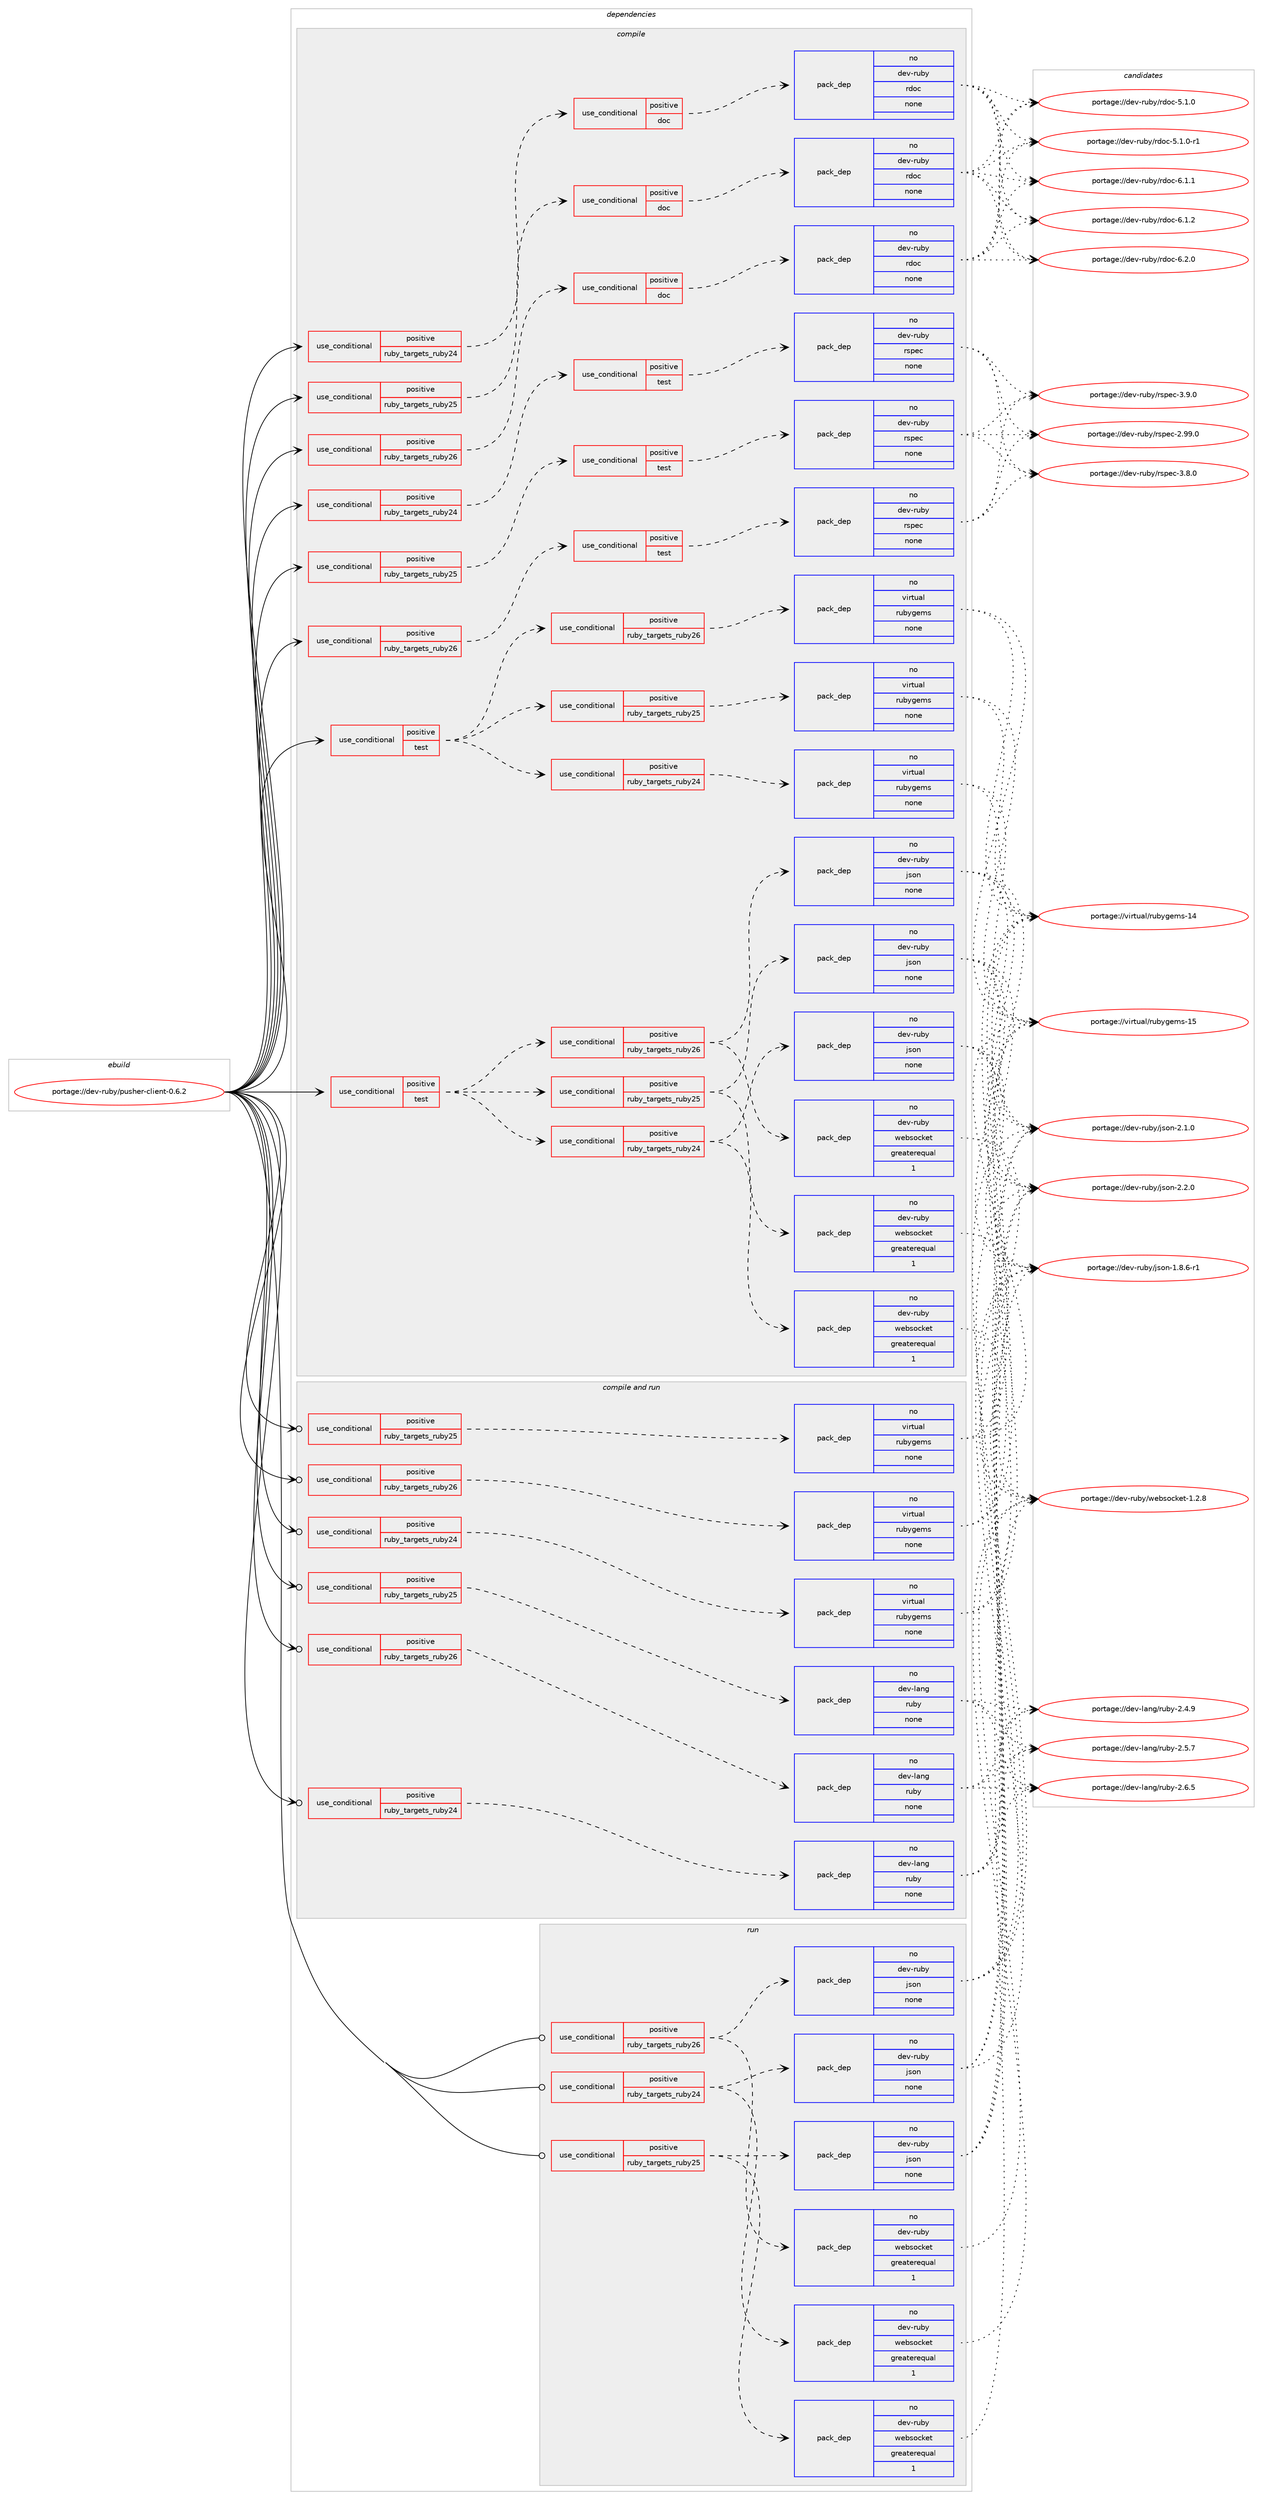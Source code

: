 digraph prolog {

# *************
# Graph options
# *************

newrank=true;
concentrate=true;
compound=true;
graph [rankdir=LR,fontname=Helvetica,fontsize=10,ranksep=1.5];#, ranksep=2.5, nodesep=0.2];
edge  [arrowhead=vee];
node  [fontname=Helvetica,fontsize=10];

# **********
# The ebuild
# **********

subgraph cluster_leftcol {
color=gray;
rank=same;
label=<<i>ebuild</i>>;
id [label="portage://dev-ruby/pusher-client-0.6.2", color=red, width=4, href="../dev-ruby/pusher-client-0.6.2.svg"];
}

# ****************
# The dependencies
# ****************

subgraph cluster_midcol {
color=gray;
label=<<i>dependencies</i>>;
subgraph cluster_compile {
fillcolor="#eeeeee";
style=filled;
label=<<i>compile</i>>;
subgraph cond59554 {
dependency235196 [label=<<TABLE BORDER="0" CELLBORDER="1" CELLSPACING="0" CELLPADDING="4"><TR><TD ROWSPAN="3" CELLPADDING="10">use_conditional</TD></TR><TR><TD>positive</TD></TR><TR><TD>ruby_targets_ruby24</TD></TR></TABLE>>, shape=none, color=red];
subgraph cond59555 {
dependency235197 [label=<<TABLE BORDER="0" CELLBORDER="1" CELLSPACING="0" CELLPADDING="4"><TR><TD ROWSPAN="3" CELLPADDING="10">use_conditional</TD></TR><TR><TD>positive</TD></TR><TR><TD>doc</TD></TR></TABLE>>, shape=none, color=red];
subgraph pack172097 {
dependency235198 [label=<<TABLE BORDER="0" CELLBORDER="1" CELLSPACING="0" CELLPADDING="4" WIDTH="220"><TR><TD ROWSPAN="6" CELLPADDING="30">pack_dep</TD></TR><TR><TD WIDTH="110">no</TD></TR><TR><TD>dev-ruby</TD></TR><TR><TD>rdoc</TD></TR><TR><TD>none</TD></TR><TR><TD></TD></TR></TABLE>>, shape=none, color=blue];
}
dependency235197:e -> dependency235198:w [weight=20,style="dashed",arrowhead="vee"];
}
dependency235196:e -> dependency235197:w [weight=20,style="dashed",arrowhead="vee"];
}
id:e -> dependency235196:w [weight=20,style="solid",arrowhead="vee"];
subgraph cond59556 {
dependency235199 [label=<<TABLE BORDER="0" CELLBORDER="1" CELLSPACING="0" CELLPADDING="4"><TR><TD ROWSPAN="3" CELLPADDING="10">use_conditional</TD></TR><TR><TD>positive</TD></TR><TR><TD>ruby_targets_ruby24</TD></TR></TABLE>>, shape=none, color=red];
subgraph cond59557 {
dependency235200 [label=<<TABLE BORDER="0" CELLBORDER="1" CELLSPACING="0" CELLPADDING="4"><TR><TD ROWSPAN="3" CELLPADDING="10">use_conditional</TD></TR><TR><TD>positive</TD></TR><TR><TD>test</TD></TR></TABLE>>, shape=none, color=red];
subgraph pack172098 {
dependency235201 [label=<<TABLE BORDER="0" CELLBORDER="1" CELLSPACING="0" CELLPADDING="4" WIDTH="220"><TR><TD ROWSPAN="6" CELLPADDING="30">pack_dep</TD></TR><TR><TD WIDTH="110">no</TD></TR><TR><TD>dev-ruby</TD></TR><TR><TD>rspec</TD></TR><TR><TD>none</TD></TR><TR><TD></TD></TR></TABLE>>, shape=none, color=blue];
}
dependency235200:e -> dependency235201:w [weight=20,style="dashed",arrowhead="vee"];
}
dependency235199:e -> dependency235200:w [weight=20,style="dashed",arrowhead="vee"];
}
id:e -> dependency235199:w [weight=20,style="solid",arrowhead="vee"];
subgraph cond59558 {
dependency235202 [label=<<TABLE BORDER="0" CELLBORDER="1" CELLSPACING="0" CELLPADDING="4"><TR><TD ROWSPAN="3" CELLPADDING="10">use_conditional</TD></TR><TR><TD>positive</TD></TR><TR><TD>ruby_targets_ruby25</TD></TR></TABLE>>, shape=none, color=red];
subgraph cond59559 {
dependency235203 [label=<<TABLE BORDER="0" CELLBORDER="1" CELLSPACING="0" CELLPADDING="4"><TR><TD ROWSPAN="3" CELLPADDING="10">use_conditional</TD></TR><TR><TD>positive</TD></TR><TR><TD>doc</TD></TR></TABLE>>, shape=none, color=red];
subgraph pack172099 {
dependency235204 [label=<<TABLE BORDER="0" CELLBORDER="1" CELLSPACING="0" CELLPADDING="4" WIDTH="220"><TR><TD ROWSPAN="6" CELLPADDING="30">pack_dep</TD></TR><TR><TD WIDTH="110">no</TD></TR><TR><TD>dev-ruby</TD></TR><TR><TD>rdoc</TD></TR><TR><TD>none</TD></TR><TR><TD></TD></TR></TABLE>>, shape=none, color=blue];
}
dependency235203:e -> dependency235204:w [weight=20,style="dashed",arrowhead="vee"];
}
dependency235202:e -> dependency235203:w [weight=20,style="dashed",arrowhead="vee"];
}
id:e -> dependency235202:w [weight=20,style="solid",arrowhead="vee"];
subgraph cond59560 {
dependency235205 [label=<<TABLE BORDER="0" CELLBORDER="1" CELLSPACING="0" CELLPADDING="4"><TR><TD ROWSPAN="3" CELLPADDING="10">use_conditional</TD></TR><TR><TD>positive</TD></TR><TR><TD>ruby_targets_ruby25</TD></TR></TABLE>>, shape=none, color=red];
subgraph cond59561 {
dependency235206 [label=<<TABLE BORDER="0" CELLBORDER="1" CELLSPACING="0" CELLPADDING="4"><TR><TD ROWSPAN="3" CELLPADDING="10">use_conditional</TD></TR><TR><TD>positive</TD></TR><TR><TD>test</TD></TR></TABLE>>, shape=none, color=red];
subgraph pack172100 {
dependency235207 [label=<<TABLE BORDER="0" CELLBORDER="1" CELLSPACING="0" CELLPADDING="4" WIDTH="220"><TR><TD ROWSPAN="6" CELLPADDING="30">pack_dep</TD></TR><TR><TD WIDTH="110">no</TD></TR><TR><TD>dev-ruby</TD></TR><TR><TD>rspec</TD></TR><TR><TD>none</TD></TR><TR><TD></TD></TR></TABLE>>, shape=none, color=blue];
}
dependency235206:e -> dependency235207:w [weight=20,style="dashed",arrowhead="vee"];
}
dependency235205:e -> dependency235206:w [weight=20,style="dashed",arrowhead="vee"];
}
id:e -> dependency235205:w [weight=20,style="solid",arrowhead="vee"];
subgraph cond59562 {
dependency235208 [label=<<TABLE BORDER="0" CELLBORDER="1" CELLSPACING="0" CELLPADDING="4"><TR><TD ROWSPAN="3" CELLPADDING="10">use_conditional</TD></TR><TR><TD>positive</TD></TR><TR><TD>ruby_targets_ruby26</TD></TR></TABLE>>, shape=none, color=red];
subgraph cond59563 {
dependency235209 [label=<<TABLE BORDER="0" CELLBORDER="1" CELLSPACING="0" CELLPADDING="4"><TR><TD ROWSPAN="3" CELLPADDING="10">use_conditional</TD></TR><TR><TD>positive</TD></TR><TR><TD>doc</TD></TR></TABLE>>, shape=none, color=red];
subgraph pack172101 {
dependency235210 [label=<<TABLE BORDER="0" CELLBORDER="1" CELLSPACING="0" CELLPADDING="4" WIDTH="220"><TR><TD ROWSPAN="6" CELLPADDING="30">pack_dep</TD></TR><TR><TD WIDTH="110">no</TD></TR><TR><TD>dev-ruby</TD></TR><TR><TD>rdoc</TD></TR><TR><TD>none</TD></TR><TR><TD></TD></TR></TABLE>>, shape=none, color=blue];
}
dependency235209:e -> dependency235210:w [weight=20,style="dashed",arrowhead="vee"];
}
dependency235208:e -> dependency235209:w [weight=20,style="dashed",arrowhead="vee"];
}
id:e -> dependency235208:w [weight=20,style="solid",arrowhead="vee"];
subgraph cond59564 {
dependency235211 [label=<<TABLE BORDER="0" CELLBORDER="1" CELLSPACING="0" CELLPADDING="4"><TR><TD ROWSPAN="3" CELLPADDING="10">use_conditional</TD></TR><TR><TD>positive</TD></TR><TR><TD>ruby_targets_ruby26</TD></TR></TABLE>>, shape=none, color=red];
subgraph cond59565 {
dependency235212 [label=<<TABLE BORDER="0" CELLBORDER="1" CELLSPACING="0" CELLPADDING="4"><TR><TD ROWSPAN="3" CELLPADDING="10">use_conditional</TD></TR><TR><TD>positive</TD></TR><TR><TD>test</TD></TR></TABLE>>, shape=none, color=red];
subgraph pack172102 {
dependency235213 [label=<<TABLE BORDER="0" CELLBORDER="1" CELLSPACING="0" CELLPADDING="4" WIDTH="220"><TR><TD ROWSPAN="6" CELLPADDING="30">pack_dep</TD></TR><TR><TD WIDTH="110">no</TD></TR><TR><TD>dev-ruby</TD></TR><TR><TD>rspec</TD></TR><TR><TD>none</TD></TR><TR><TD></TD></TR></TABLE>>, shape=none, color=blue];
}
dependency235212:e -> dependency235213:w [weight=20,style="dashed",arrowhead="vee"];
}
dependency235211:e -> dependency235212:w [weight=20,style="dashed",arrowhead="vee"];
}
id:e -> dependency235211:w [weight=20,style="solid",arrowhead="vee"];
subgraph cond59566 {
dependency235214 [label=<<TABLE BORDER="0" CELLBORDER="1" CELLSPACING="0" CELLPADDING="4"><TR><TD ROWSPAN="3" CELLPADDING="10">use_conditional</TD></TR><TR><TD>positive</TD></TR><TR><TD>test</TD></TR></TABLE>>, shape=none, color=red];
subgraph cond59567 {
dependency235215 [label=<<TABLE BORDER="0" CELLBORDER="1" CELLSPACING="0" CELLPADDING="4"><TR><TD ROWSPAN="3" CELLPADDING="10">use_conditional</TD></TR><TR><TD>positive</TD></TR><TR><TD>ruby_targets_ruby24</TD></TR></TABLE>>, shape=none, color=red];
subgraph pack172103 {
dependency235216 [label=<<TABLE BORDER="0" CELLBORDER="1" CELLSPACING="0" CELLPADDING="4" WIDTH="220"><TR><TD ROWSPAN="6" CELLPADDING="30">pack_dep</TD></TR><TR><TD WIDTH="110">no</TD></TR><TR><TD>dev-ruby</TD></TR><TR><TD>websocket</TD></TR><TR><TD>greaterequal</TD></TR><TR><TD>1</TD></TR></TABLE>>, shape=none, color=blue];
}
dependency235215:e -> dependency235216:w [weight=20,style="dashed",arrowhead="vee"];
subgraph pack172104 {
dependency235217 [label=<<TABLE BORDER="0" CELLBORDER="1" CELLSPACING="0" CELLPADDING="4" WIDTH="220"><TR><TD ROWSPAN="6" CELLPADDING="30">pack_dep</TD></TR><TR><TD WIDTH="110">no</TD></TR><TR><TD>dev-ruby</TD></TR><TR><TD>json</TD></TR><TR><TD>none</TD></TR><TR><TD></TD></TR></TABLE>>, shape=none, color=blue];
}
dependency235215:e -> dependency235217:w [weight=20,style="dashed",arrowhead="vee"];
}
dependency235214:e -> dependency235215:w [weight=20,style="dashed",arrowhead="vee"];
subgraph cond59568 {
dependency235218 [label=<<TABLE BORDER="0" CELLBORDER="1" CELLSPACING="0" CELLPADDING="4"><TR><TD ROWSPAN="3" CELLPADDING="10">use_conditional</TD></TR><TR><TD>positive</TD></TR><TR><TD>ruby_targets_ruby25</TD></TR></TABLE>>, shape=none, color=red];
subgraph pack172105 {
dependency235219 [label=<<TABLE BORDER="0" CELLBORDER="1" CELLSPACING="0" CELLPADDING="4" WIDTH="220"><TR><TD ROWSPAN="6" CELLPADDING="30">pack_dep</TD></TR><TR><TD WIDTH="110">no</TD></TR><TR><TD>dev-ruby</TD></TR><TR><TD>websocket</TD></TR><TR><TD>greaterequal</TD></TR><TR><TD>1</TD></TR></TABLE>>, shape=none, color=blue];
}
dependency235218:e -> dependency235219:w [weight=20,style="dashed",arrowhead="vee"];
subgraph pack172106 {
dependency235220 [label=<<TABLE BORDER="0" CELLBORDER="1" CELLSPACING="0" CELLPADDING="4" WIDTH="220"><TR><TD ROWSPAN="6" CELLPADDING="30">pack_dep</TD></TR><TR><TD WIDTH="110">no</TD></TR><TR><TD>dev-ruby</TD></TR><TR><TD>json</TD></TR><TR><TD>none</TD></TR><TR><TD></TD></TR></TABLE>>, shape=none, color=blue];
}
dependency235218:e -> dependency235220:w [weight=20,style="dashed",arrowhead="vee"];
}
dependency235214:e -> dependency235218:w [weight=20,style="dashed",arrowhead="vee"];
subgraph cond59569 {
dependency235221 [label=<<TABLE BORDER="0" CELLBORDER="1" CELLSPACING="0" CELLPADDING="4"><TR><TD ROWSPAN="3" CELLPADDING="10">use_conditional</TD></TR><TR><TD>positive</TD></TR><TR><TD>ruby_targets_ruby26</TD></TR></TABLE>>, shape=none, color=red];
subgraph pack172107 {
dependency235222 [label=<<TABLE BORDER="0" CELLBORDER="1" CELLSPACING="0" CELLPADDING="4" WIDTH="220"><TR><TD ROWSPAN="6" CELLPADDING="30">pack_dep</TD></TR><TR><TD WIDTH="110">no</TD></TR><TR><TD>dev-ruby</TD></TR><TR><TD>websocket</TD></TR><TR><TD>greaterequal</TD></TR><TR><TD>1</TD></TR></TABLE>>, shape=none, color=blue];
}
dependency235221:e -> dependency235222:w [weight=20,style="dashed",arrowhead="vee"];
subgraph pack172108 {
dependency235223 [label=<<TABLE BORDER="0" CELLBORDER="1" CELLSPACING="0" CELLPADDING="4" WIDTH="220"><TR><TD ROWSPAN="6" CELLPADDING="30">pack_dep</TD></TR><TR><TD WIDTH="110">no</TD></TR><TR><TD>dev-ruby</TD></TR><TR><TD>json</TD></TR><TR><TD>none</TD></TR><TR><TD></TD></TR></TABLE>>, shape=none, color=blue];
}
dependency235221:e -> dependency235223:w [weight=20,style="dashed",arrowhead="vee"];
}
dependency235214:e -> dependency235221:w [weight=20,style="dashed",arrowhead="vee"];
}
id:e -> dependency235214:w [weight=20,style="solid",arrowhead="vee"];
subgraph cond59570 {
dependency235224 [label=<<TABLE BORDER="0" CELLBORDER="1" CELLSPACING="0" CELLPADDING="4"><TR><TD ROWSPAN="3" CELLPADDING="10">use_conditional</TD></TR><TR><TD>positive</TD></TR><TR><TD>test</TD></TR></TABLE>>, shape=none, color=red];
subgraph cond59571 {
dependency235225 [label=<<TABLE BORDER="0" CELLBORDER="1" CELLSPACING="0" CELLPADDING="4"><TR><TD ROWSPAN="3" CELLPADDING="10">use_conditional</TD></TR><TR><TD>positive</TD></TR><TR><TD>ruby_targets_ruby24</TD></TR></TABLE>>, shape=none, color=red];
subgraph pack172109 {
dependency235226 [label=<<TABLE BORDER="0" CELLBORDER="1" CELLSPACING="0" CELLPADDING="4" WIDTH="220"><TR><TD ROWSPAN="6" CELLPADDING="30">pack_dep</TD></TR><TR><TD WIDTH="110">no</TD></TR><TR><TD>virtual</TD></TR><TR><TD>rubygems</TD></TR><TR><TD>none</TD></TR><TR><TD></TD></TR></TABLE>>, shape=none, color=blue];
}
dependency235225:e -> dependency235226:w [weight=20,style="dashed",arrowhead="vee"];
}
dependency235224:e -> dependency235225:w [weight=20,style="dashed",arrowhead="vee"];
subgraph cond59572 {
dependency235227 [label=<<TABLE BORDER="0" CELLBORDER="1" CELLSPACING="0" CELLPADDING="4"><TR><TD ROWSPAN="3" CELLPADDING="10">use_conditional</TD></TR><TR><TD>positive</TD></TR><TR><TD>ruby_targets_ruby25</TD></TR></TABLE>>, shape=none, color=red];
subgraph pack172110 {
dependency235228 [label=<<TABLE BORDER="0" CELLBORDER="1" CELLSPACING="0" CELLPADDING="4" WIDTH="220"><TR><TD ROWSPAN="6" CELLPADDING="30">pack_dep</TD></TR><TR><TD WIDTH="110">no</TD></TR><TR><TD>virtual</TD></TR><TR><TD>rubygems</TD></TR><TR><TD>none</TD></TR><TR><TD></TD></TR></TABLE>>, shape=none, color=blue];
}
dependency235227:e -> dependency235228:w [weight=20,style="dashed",arrowhead="vee"];
}
dependency235224:e -> dependency235227:w [weight=20,style="dashed",arrowhead="vee"];
subgraph cond59573 {
dependency235229 [label=<<TABLE BORDER="0" CELLBORDER="1" CELLSPACING="0" CELLPADDING="4"><TR><TD ROWSPAN="3" CELLPADDING="10">use_conditional</TD></TR><TR><TD>positive</TD></TR><TR><TD>ruby_targets_ruby26</TD></TR></TABLE>>, shape=none, color=red];
subgraph pack172111 {
dependency235230 [label=<<TABLE BORDER="0" CELLBORDER="1" CELLSPACING="0" CELLPADDING="4" WIDTH="220"><TR><TD ROWSPAN="6" CELLPADDING="30">pack_dep</TD></TR><TR><TD WIDTH="110">no</TD></TR><TR><TD>virtual</TD></TR><TR><TD>rubygems</TD></TR><TR><TD>none</TD></TR><TR><TD></TD></TR></TABLE>>, shape=none, color=blue];
}
dependency235229:e -> dependency235230:w [weight=20,style="dashed",arrowhead="vee"];
}
dependency235224:e -> dependency235229:w [weight=20,style="dashed",arrowhead="vee"];
}
id:e -> dependency235224:w [weight=20,style="solid",arrowhead="vee"];
}
subgraph cluster_compileandrun {
fillcolor="#eeeeee";
style=filled;
label=<<i>compile and run</i>>;
subgraph cond59574 {
dependency235231 [label=<<TABLE BORDER="0" CELLBORDER="1" CELLSPACING="0" CELLPADDING="4"><TR><TD ROWSPAN="3" CELLPADDING="10">use_conditional</TD></TR><TR><TD>positive</TD></TR><TR><TD>ruby_targets_ruby24</TD></TR></TABLE>>, shape=none, color=red];
subgraph pack172112 {
dependency235232 [label=<<TABLE BORDER="0" CELLBORDER="1" CELLSPACING="0" CELLPADDING="4" WIDTH="220"><TR><TD ROWSPAN="6" CELLPADDING="30">pack_dep</TD></TR><TR><TD WIDTH="110">no</TD></TR><TR><TD>dev-lang</TD></TR><TR><TD>ruby</TD></TR><TR><TD>none</TD></TR><TR><TD></TD></TR></TABLE>>, shape=none, color=blue];
}
dependency235231:e -> dependency235232:w [weight=20,style="dashed",arrowhead="vee"];
}
id:e -> dependency235231:w [weight=20,style="solid",arrowhead="odotvee"];
subgraph cond59575 {
dependency235233 [label=<<TABLE BORDER="0" CELLBORDER="1" CELLSPACING="0" CELLPADDING="4"><TR><TD ROWSPAN="3" CELLPADDING="10">use_conditional</TD></TR><TR><TD>positive</TD></TR><TR><TD>ruby_targets_ruby24</TD></TR></TABLE>>, shape=none, color=red];
subgraph pack172113 {
dependency235234 [label=<<TABLE BORDER="0" CELLBORDER="1" CELLSPACING="0" CELLPADDING="4" WIDTH="220"><TR><TD ROWSPAN="6" CELLPADDING="30">pack_dep</TD></TR><TR><TD WIDTH="110">no</TD></TR><TR><TD>virtual</TD></TR><TR><TD>rubygems</TD></TR><TR><TD>none</TD></TR><TR><TD></TD></TR></TABLE>>, shape=none, color=blue];
}
dependency235233:e -> dependency235234:w [weight=20,style="dashed",arrowhead="vee"];
}
id:e -> dependency235233:w [weight=20,style="solid",arrowhead="odotvee"];
subgraph cond59576 {
dependency235235 [label=<<TABLE BORDER="0" CELLBORDER="1" CELLSPACING="0" CELLPADDING="4"><TR><TD ROWSPAN="3" CELLPADDING="10">use_conditional</TD></TR><TR><TD>positive</TD></TR><TR><TD>ruby_targets_ruby25</TD></TR></TABLE>>, shape=none, color=red];
subgraph pack172114 {
dependency235236 [label=<<TABLE BORDER="0" CELLBORDER="1" CELLSPACING="0" CELLPADDING="4" WIDTH="220"><TR><TD ROWSPAN="6" CELLPADDING="30">pack_dep</TD></TR><TR><TD WIDTH="110">no</TD></TR><TR><TD>dev-lang</TD></TR><TR><TD>ruby</TD></TR><TR><TD>none</TD></TR><TR><TD></TD></TR></TABLE>>, shape=none, color=blue];
}
dependency235235:e -> dependency235236:w [weight=20,style="dashed",arrowhead="vee"];
}
id:e -> dependency235235:w [weight=20,style="solid",arrowhead="odotvee"];
subgraph cond59577 {
dependency235237 [label=<<TABLE BORDER="0" CELLBORDER="1" CELLSPACING="0" CELLPADDING="4"><TR><TD ROWSPAN="3" CELLPADDING="10">use_conditional</TD></TR><TR><TD>positive</TD></TR><TR><TD>ruby_targets_ruby25</TD></TR></TABLE>>, shape=none, color=red];
subgraph pack172115 {
dependency235238 [label=<<TABLE BORDER="0" CELLBORDER="1" CELLSPACING="0" CELLPADDING="4" WIDTH="220"><TR><TD ROWSPAN="6" CELLPADDING="30">pack_dep</TD></TR><TR><TD WIDTH="110">no</TD></TR><TR><TD>virtual</TD></TR><TR><TD>rubygems</TD></TR><TR><TD>none</TD></TR><TR><TD></TD></TR></TABLE>>, shape=none, color=blue];
}
dependency235237:e -> dependency235238:w [weight=20,style="dashed",arrowhead="vee"];
}
id:e -> dependency235237:w [weight=20,style="solid",arrowhead="odotvee"];
subgraph cond59578 {
dependency235239 [label=<<TABLE BORDER="0" CELLBORDER="1" CELLSPACING="0" CELLPADDING="4"><TR><TD ROWSPAN="3" CELLPADDING="10">use_conditional</TD></TR><TR><TD>positive</TD></TR><TR><TD>ruby_targets_ruby26</TD></TR></TABLE>>, shape=none, color=red];
subgraph pack172116 {
dependency235240 [label=<<TABLE BORDER="0" CELLBORDER="1" CELLSPACING="0" CELLPADDING="4" WIDTH="220"><TR><TD ROWSPAN="6" CELLPADDING="30">pack_dep</TD></TR><TR><TD WIDTH="110">no</TD></TR><TR><TD>dev-lang</TD></TR><TR><TD>ruby</TD></TR><TR><TD>none</TD></TR><TR><TD></TD></TR></TABLE>>, shape=none, color=blue];
}
dependency235239:e -> dependency235240:w [weight=20,style="dashed",arrowhead="vee"];
}
id:e -> dependency235239:w [weight=20,style="solid",arrowhead="odotvee"];
subgraph cond59579 {
dependency235241 [label=<<TABLE BORDER="0" CELLBORDER="1" CELLSPACING="0" CELLPADDING="4"><TR><TD ROWSPAN="3" CELLPADDING="10">use_conditional</TD></TR><TR><TD>positive</TD></TR><TR><TD>ruby_targets_ruby26</TD></TR></TABLE>>, shape=none, color=red];
subgraph pack172117 {
dependency235242 [label=<<TABLE BORDER="0" CELLBORDER="1" CELLSPACING="0" CELLPADDING="4" WIDTH="220"><TR><TD ROWSPAN="6" CELLPADDING="30">pack_dep</TD></TR><TR><TD WIDTH="110">no</TD></TR><TR><TD>virtual</TD></TR><TR><TD>rubygems</TD></TR><TR><TD>none</TD></TR><TR><TD></TD></TR></TABLE>>, shape=none, color=blue];
}
dependency235241:e -> dependency235242:w [weight=20,style="dashed",arrowhead="vee"];
}
id:e -> dependency235241:w [weight=20,style="solid",arrowhead="odotvee"];
}
subgraph cluster_run {
fillcolor="#eeeeee";
style=filled;
label=<<i>run</i>>;
subgraph cond59580 {
dependency235243 [label=<<TABLE BORDER="0" CELLBORDER="1" CELLSPACING="0" CELLPADDING="4"><TR><TD ROWSPAN="3" CELLPADDING="10">use_conditional</TD></TR><TR><TD>positive</TD></TR><TR><TD>ruby_targets_ruby24</TD></TR></TABLE>>, shape=none, color=red];
subgraph pack172118 {
dependency235244 [label=<<TABLE BORDER="0" CELLBORDER="1" CELLSPACING="0" CELLPADDING="4" WIDTH="220"><TR><TD ROWSPAN="6" CELLPADDING="30">pack_dep</TD></TR><TR><TD WIDTH="110">no</TD></TR><TR><TD>dev-ruby</TD></TR><TR><TD>websocket</TD></TR><TR><TD>greaterequal</TD></TR><TR><TD>1</TD></TR></TABLE>>, shape=none, color=blue];
}
dependency235243:e -> dependency235244:w [weight=20,style="dashed",arrowhead="vee"];
subgraph pack172119 {
dependency235245 [label=<<TABLE BORDER="0" CELLBORDER="1" CELLSPACING="0" CELLPADDING="4" WIDTH="220"><TR><TD ROWSPAN="6" CELLPADDING="30">pack_dep</TD></TR><TR><TD WIDTH="110">no</TD></TR><TR><TD>dev-ruby</TD></TR><TR><TD>json</TD></TR><TR><TD>none</TD></TR><TR><TD></TD></TR></TABLE>>, shape=none, color=blue];
}
dependency235243:e -> dependency235245:w [weight=20,style="dashed",arrowhead="vee"];
}
id:e -> dependency235243:w [weight=20,style="solid",arrowhead="odot"];
subgraph cond59581 {
dependency235246 [label=<<TABLE BORDER="0" CELLBORDER="1" CELLSPACING="0" CELLPADDING="4"><TR><TD ROWSPAN="3" CELLPADDING="10">use_conditional</TD></TR><TR><TD>positive</TD></TR><TR><TD>ruby_targets_ruby25</TD></TR></TABLE>>, shape=none, color=red];
subgraph pack172120 {
dependency235247 [label=<<TABLE BORDER="0" CELLBORDER="1" CELLSPACING="0" CELLPADDING="4" WIDTH="220"><TR><TD ROWSPAN="6" CELLPADDING="30">pack_dep</TD></TR><TR><TD WIDTH="110">no</TD></TR><TR><TD>dev-ruby</TD></TR><TR><TD>websocket</TD></TR><TR><TD>greaterequal</TD></TR><TR><TD>1</TD></TR></TABLE>>, shape=none, color=blue];
}
dependency235246:e -> dependency235247:w [weight=20,style="dashed",arrowhead="vee"];
subgraph pack172121 {
dependency235248 [label=<<TABLE BORDER="0" CELLBORDER="1" CELLSPACING="0" CELLPADDING="4" WIDTH="220"><TR><TD ROWSPAN="6" CELLPADDING="30">pack_dep</TD></TR><TR><TD WIDTH="110">no</TD></TR><TR><TD>dev-ruby</TD></TR><TR><TD>json</TD></TR><TR><TD>none</TD></TR><TR><TD></TD></TR></TABLE>>, shape=none, color=blue];
}
dependency235246:e -> dependency235248:w [weight=20,style="dashed",arrowhead="vee"];
}
id:e -> dependency235246:w [weight=20,style="solid",arrowhead="odot"];
subgraph cond59582 {
dependency235249 [label=<<TABLE BORDER="0" CELLBORDER="1" CELLSPACING="0" CELLPADDING="4"><TR><TD ROWSPAN="3" CELLPADDING="10">use_conditional</TD></TR><TR><TD>positive</TD></TR><TR><TD>ruby_targets_ruby26</TD></TR></TABLE>>, shape=none, color=red];
subgraph pack172122 {
dependency235250 [label=<<TABLE BORDER="0" CELLBORDER="1" CELLSPACING="0" CELLPADDING="4" WIDTH="220"><TR><TD ROWSPAN="6" CELLPADDING="30">pack_dep</TD></TR><TR><TD WIDTH="110">no</TD></TR><TR><TD>dev-ruby</TD></TR><TR><TD>websocket</TD></TR><TR><TD>greaterequal</TD></TR><TR><TD>1</TD></TR></TABLE>>, shape=none, color=blue];
}
dependency235249:e -> dependency235250:w [weight=20,style="dashed",arrowhead="vee"];
subgraph pack172123 {
dependency235251 [label=<<TABLE BORDER="0" CELLBORDER="1" CELLSPACING="0" CELLPADDING="4" WIDTH="220"><TR><TD ROWSPAN="6" CELLPADDING="30">pack_dep</TD></TR><TR><TD WIDTH="110">no</TD></TR><TR><TD>dev-ruby</TD></TR><TR><TD>json</TD></TR><TR><TD>none</TD></TR><TR><TD></TD></TR></TABLE>>, shape=none, color=blue];
}
dependency235249:e -> dependency235251:w [weight=20,style="dashed",arrowhead="vee"];
}
id:e -> dependency235249:w [weight=20,style="solid",arrowhead="odot"];
}
}

# **************
# The candidates
# **************

subgraph cluster_choices {
rank=same;
color=gray;
label=<<i>candidates</i>>;

subgraph choice172097 {
color=black;
nodesep=1;
choiceportage10010111845114117981214711410011199455346494648 [label="portage://dev-ruby/rdoc-5.1.0", color=red, width=4,href="../dev-ruby/rdoc-5.1.0.svg"];
choiceportage100101118451141179812147114100111994553464946484511449 [label="portage://dev-ruby/rdoc-5.1.0-r1", color=red, width=4,href="../dev-ruby/rdoc-5.1.0-r1.svg"];
choiceportage10010111845114117981214711410011199455446494649 [label="portage://dev-ruby/rdoc-6.1.1", color=red, width=4,href="../dev-ruby/rdoc-6.1.1.svg"];
choiceportage10010111845114117981214711410011199455446494650 [label="portage://dev-ruby/rdoc-6.1.2", color=red, width=4,href="../dev-ruby/rdoc-6.1.2.svg"];
choiceportage10010111845114117981214711410011199455446504648 [label="portage://dev-ruby/rdoc-6.2.0", color=red, width=4,href="../dev-ruby/rdoc-6.2.0.svg"];
dependency235198:e -> choiceportage10010111845114117981214711410011199455346494648:w [style=dotted,weight="100"];
dependency235198:e -> choiceportage100101118451141179812147114100111994553464946484511449:w [style=dotted,weight="100"];
dependency235198:e -> choiceportage10010111845114117981214711410011199455446494649:w [style=dotted,weight="100"];
dependency235198:e -> choiceportage10010111845114117981214711410011199455446494650:w [style=dotted,weight="100"];
dependency235198:e -> choiceportage10010111845114117981214711410011199455446504648:w [style=dotted,weight="100"];
}
subgraph choice172098 {
color=black;
nodesep=1;
choiceportage1001011184511411798121471141151121019945504657574648 [label="portage://dev-ruby/rspec-2.99.0", color=red, width=4,href="../dev-ruby/rspec-2.99.0.svg"];
choiceportage10010111845114117981214711411511210199455146564648 [label="portage://dev-ruby/rspec-3.8.0", color=red, width=4,href="../dev-ruby/rspec-3.8.0.svg"];
choiceportage10010111845114117981214711411511210199455146574648 [label="portage://dev-ruby/rspec-3.9.0", color=red, width=4,href="../dev-ruby/rspec-3.9.0.svg"];
dependency235201:e -> choiceportage1001011184511411798121471141151121019945504657574648:w [style=dotted,weight="100"];
dependency235201:e -> choiceportage10010111845114117981214711411511210199455146564648:w [style=dotted,weight="100"];
dependency235201:e -> choiceportage10010111845114117981214711411511210199455146574648:w [style=dotted,weight="100"];
}
subgraph choice172099 {
color=black;
nodesep=1;
choiceportage10010111845114117981214711410011199455346494648 [label="portage://dev-ruby/rdoc-5.1.0", color=red, width=4,href="../dev-ruby/rdoc-5.1.0.svg"];
choiceportage100101118451141179812147114100111994553464946484511449 [label="portage://dev-ruby/rdoc-5.1.0-r1", color=red, width=4,href="../dev-ruby/rdoc-5.1.0-r1.svg"];
choiceportage10010111845114117981214711410011199455446494649 [label="portage://dev-ruby/rdoc-6.1.1", color=red, width=4,href="../dev-ruby/rdoc-6.1.1.svg"];
choiceportage10010111845114117981214711410011199455446494650 [label="portage://dev-ruby/rdoc-6.1.2", color=red, width=4,href="../dev-ruby/rdoc-6.1.2.svg"];
choiceportage10010111845114117981214711410011199455446504648 [label="portage://dev-ruby/rdoc-6.2.0", color=red, width=4,href="../dev-ruby/rdoc-6.2.0.svg"];
dependency235204:e -> choiceportage10010111845114117981214711410011199455346494648:w [style=dotted,weight="100"];
dependency235204:e -> choiceportage100101118451141179812147114100111994553464946484511449:w [style=dotted,weight="100"];
dependency235204:e -> choiceportage10010111845114117981214711410011199455446494649:w [style=dotted,weight="100"];
dependency235204:e -> choiceportage10010111845114117981214711410011199455446494650:w [style=dotted,weight="100"];
dependency235204:e -> choiceportage10010111845114117981214711410011199455446504648:w [style=dotted,weight="100"];
}
subgraph choice172100 {
color=black;
nodesep=1;
choiceportage1001011184511411798121471141151121019945504657574648 [label="portage://dev-ruby/rspec-2.99.0", color=red, width=4,href="../dev-ruby/rspec-2.99.0.svg"];
choiceportage10010111845114117981214711411511210199455146564648 [label="portage://dev-ruby/rspec-3.8.0", color=red, width=4,href="../dev-ruby/rspec-3.8.0.svg"];
choiceportage10010111845114117981214711411511210199455146574648 [label="portage://dev-ruby/rspec-3.9.0", color=red, width=4,href="../dev-ruby/rspec-3.9.0.svg"];
dependency235207:e -> choiceportage1001011184511411798121471141151121019945504657574648:w [style=dotted,weight="100"];
dependency235207:e -> choiceportage10010111845114117981214711411511210199455146564648:w [style=dotted,weight="100"];
dependency235207:e -> choiceportage10010111845114117981214711411511210199455146574648:w [style=dotted,weight="100"];
}
subgraph choice172101 {
color=black;
nodesep=1;
choiceportage10010111845114117981214711410011199455346494648 [label="portage://dev-ruby/rdoc-5.1.0", color=red, width=4,href="../dev-ruby/rdoc-5.1.0.svg"];
choiceportage100101118451141179812147114100111994553464946484511449 [label="portage://dev-ruby/rdoc-5.1.0-r1", color=red, width=4,href="../dev-ruby/rdoc-5.1.0-r1.svg"];
choiceportage10010111845114117981214711410011199455446494649 [label="portage://dev-ruby/rdoc-6.1.1", color=red, width=4,href="../dev-ruby/rdoc-6.1.1.svg"];
choiceportage10010111845114117981214711410011199455446494650 [label="portage://dev-ruby/rdoc-6.1.2", color=red, width=4,href="../dev-ruby/rdoc-6.1.2.svg"];
choiceportage10010111845114117981214711410011199455446504648 [label="portage://dev-ruby/rdoc-6.2.0", color=red, width=4,href="../dev-ruby/rdoc-6.2.0.svg"];
dependency235210:e -> choiceportage10010111845114117981214711410011199455346494648:w [style=dotted,weight="100"];
dependency235210:e -> choiceportage100101118451141179812147114100111994553464946484511449:w [style=dotted,weight="100"];
dependency235210:e -> choiceportage10010111845114117981214711410011199455446494649:w [style=dotted,weight="100"];
dependency235210:e -> choiceportage10010111845114117981214711410011199455446494650:w [style=dotted,weight="100"];
dependency235210:e -> choiceportage10010111845114117981214711410011199455446504648:w [style=dotted,weight="100"];
}
subgraph choice172102 {
color=black;
nodesep=1;
choiceportage1001011184511411798121471141151121019945504657574648 [label="portage://dev-ruby/rspec-2.99.0", color=red, width=4,href="../dev-ruby/rspec-2.99.0.svg"];
choiceportage10010111845114117981214711411511210199455146564648 [label="portage://dev-ruby/rspec-3.8.0", color=red, width=4,href="../dev-ruby/rspec-3.8.0.svg"];
choiceportage10010111845114117981214711411511210199455146574648 [label="portage://dev-ruby/rspec-3.9.0", color=red, width=4,href="../dev-ruby/rspec-3.9.0.svg"];
dependency235213:e -> choiceportage1001011184511411798121471141151121019945504657574648:w [style=dotted,weight="100"];
dependency235213:e -> choiceportage10010111845114117981214711411511210199455146564648:w [style=dotted,weight="100"];
dependency235213:e -> choiceportage10010111845114117981214711411511210199455146574648:w [style=dotted,weight="100"];
}
subgraph choice172103 {
color=black;
nodesep=1;
choiceportage1001011184511411798121471191019811511199107101116454946504656 [label="portage://dev-ruby/websocket-1.2.8", color=red, width=4,href="../dev-ruby/websocket-1.2.8.svg"];
dependency235216:e -> choiceportage1001011184511411798121471191019811511199107101116454946504656:w [style=dotted,weight="100"];
}
subgraph choice172104 {
color=black;
nodesep=1;
choiceportage1001011184511411798121471061151111104549465646544511449 [label="portage://dev-ruby/json-1.8.6-r1", color=red, width=4,href="../dev-ruby/json-1.8.6-r1.svg"];
choiceportage100101118451141179812147106115111110455046494648 [label="portage://dev-ruby/json-2.1.0", color=red, width=4,href="../dev-ruby/json-2.1.0.svg"];
choiceportage100101118451141179812147106115111110455046504648 [label="portage://dev-ruby/json-2.2.0", color=red, width=4,href="../dev-ruby/json-2.2.0.svg"];
dependency235217:e -> choiceportage1001011184511411798121471061151111104549465646544511449:w [style=dotted,weight="100"];
dependency235217:e -> choiceportage100101118451141179812147106115111110455046494648:w [style=dotted,weight="100"];
dependency235217:e -> choiceportage100101118451141179812147106115111110455046504648:w [style=dotted,weight="100"];
}
subgraph choice172105 {
color=black;
nodesep=1;
choiceportage1001011184511411798121471191019811511199107101116454946504656 [label="portage://dev-ruby/websocket-1.2.8", color=red, width=4,href="../dev-ruby/websocket-1.2.8.svg"];
dependency235219:e -> choiceportage1001011184511411798121471191019811511199107101116454946504656:w [style=dotted,weight="100"];
}
subgraph choice172106 {
color=black;
nodesep=1;
choiceportage1001011184511411798121471061151111104549465646544511449 [label="portage://dev-ruby/json-1.8.6-r1", color=red, width=4,href="../dev-ruby/json-1.8.6-r1.svg"];
choiceportage100101118451141179812147106115111110455046494648 [label="portage://dev-ruby/json-2.1.0", color=red, width=4,href="../dev-ruby/json-2.1.0.svg"];
choiceportage100101118451141179812147106115111110455046504648 [label="portage://dev-ruby/json-2.2.0", color=red, width=4,href="../dev-ruby/json-2.2.0.svg"];
dependency235220:e -> choiceportage1001011184511411798121471061151111104549465646544511449:w [style=dotted,weight="100"];
dependency235220:e -> choiceportage100101118451141179812147106115111110455046494648:w [style=dotted,weight="100"];
dependency235220:e -> choiceportage100101118451141179812147106115111110455046504648:w [style=dotted,weight="100"];
}
subgraph choice172107 {
color=black;
nodesep=1;
choiceportage1001011184511411798121471191019811511199107101116454946504656 [label="portage://dev-ruby/websocket-1.2.8", color=red, width=4,href="../dev-ruby/websocket-1.2.8.svg"];
dependency235222:e -> choiceportage1001011184511411798121471191019811511199107101116454946504656:w [style=dotted,weight="100"];
}
subgraph choice172108 {
color=black;
nodesep=1;
choiceportage1001011184511411798121471061151111104549465646544511449 [label="portage://dev-ruby/json-1.8.6-r1", color=red, width=4,href="../dev-ruby/json-1.8.6-r1.svg"];
choiceportage100101118451141179812147106115111110455046494648 [label="portage://dev-ruby/json-2.1.0", color=red, width=4,href="../dev-ruby/json-2.1.0.svg"];
choiceportage100101118451141179812147106115111110455046504648 [label="portage://dev-ruby/json-2.2.0", color=red, width=4,href="../dev-ruby/json-2.2.0.svg"];
dependency235223:e -> choiceportage1001011184511411798121471061151111104549465646544511449:w [style=dotted,weight="100"];
dependency235223:e -> choiceportage100101118451141179812147106115111110455046494648:w [style=dotted,weight="100"];
dependency235223:e -> choiceportage100101118451141179812147106115111110455046504648:w [style=dotted,weight="100"];
}
subgraph choice172109 {
color=black;
nodesep=1;
choiceportage118105114116117971084711411798121103101109115454952 [label="portage://virtual/rubygems-14", color=red, width=4,href="../virtual/rubygems-14.svg"];
choiceportage118105114116117971084711411798121103101109115454953 [label="portage://virtual/rubygems-15", color=red, width=4,href="../virtual/rubygems-15.svg"];
dependency235226:e -> choiceportage118105114116117971084711411798121103101109115454952:w [style=dotted,weight="100"];
dependency235226:e -> choiceportage118105114116117971084711411798121103101109115454953:w [style=dotted,weight="100"];
}
subgraph choice172110 {
color=black;
nodesep=1;
choiceportage118105114116117971084711411798121103101109115454952 [label="portage://virtual/rubygems-14", color=red, width=4,href="../virtual/rubygems-14.svg"];
choiceportage118105114116117971084711411798121103101109115454953 [label="portage://virtual/rubygems-15", color=red, width=4,href="../virtual/rubygems-15.svg"];
dependency235228:e -> choiceportage118105114116117971084711411798121103101109115454952:w [style=dotted,weight="100"];
dependency235228:e -> choiceportage118105114116117971084711411798121103101109115454953:w [style=dotted,weight="100"];
}
subgraph choice172111 {
color=black;
nodesep=1;
choiceportage118105114116117971084711411798121103101109115454952 [label="portage://virtual/rubygems-14", color=red, width=4,href="../virtual/rubygems-14.svg"];
choiceportage118105114116117971084711411798121103101109115454953 [label="portage://virtual/rubygems-15", color=red, width=4,href="../virtual/rubygems-15.svg"];
dependency235230:e -> choiceportage118105114116117971084711411798121103101109115454952:w [style=dotted,weight="100"];
dependency235230:e -> choiceportage118105114116117971084711411798121103101109115454953:w [style=dotted,weight="100"];
}
subgraph choice172112 {
color=black;
nodesep=1;
choiceportage10010111845108971101034711411798121455046524657 [label="portage://dev-lang/ruby-2.4.9", color=red, width=4,href="../dev-lang/ruby-2.4.9.svg"];
choiceportage10010111845108971101034711411798121455046534655 [label="portage://dev-lang/ruby-2.5.7", color=red, width=4,href="../dev-lang/ruby-2.5.7.svg"];
choiceportage10010111845108971101034711411798121455046544653 [label="portage://dev-lang/ruby-2.6.5", color=red, width=4,href="../dev-lang/ruby-2.6.5.svg"];
dependency235232:e -> choiceportage10010111845108971101034711411798121455046524657:w [style=dotted,weight="100"];
dependency235232:e -> choiceportage10010111845108971101034711411798121455046534655:w [style=dotted,weight="100"];
dependency235232:e -> choiceportage10010111845108971101034711411798121455046544653:w [style=dotted,weight="100"];
}
subgraph choice172113 {
color=black;
nodesep=1;
choiceportage118105114116117971084711411798121103101109115454952 [label="portage://virtual/rubygems-14", color=red, width=4,href="../virtual/rubygems-14.svg"];
choiceportage118105114116117971084711411798121103101109115454953 [label="portage://virtual/rubygems-15", color=red, width=4,href="../virtual/rubygems-15.svg"];
dependency235234:e -> choiceportage118105114116117971084711411798121103101109115454952:w [style=dotted,weight="100"];
dependency235234:e -> choiceportage118105114116117971084711411798121103101109115454953:w [style=dotted,weight="100"];
}
subgraph choice172114 {
color=black;
nodesep=1;
choiceportage10010111845108971101034711411798121455046524657 [label="portage://dev-lang/ruby-2.4.9", color=red, width=4,href="../dev-lang/ruby-2.4.9.svg"];
choiceportage10010111845108971101034711411798121455046534655 [label="portage://dev-lang/ruby-2.5.7", color=red, width=4,href="../dev-lang/ruby-2.5.7.svg"];
choiceportage10010111845108971101034711411798121455046544653 [label="portage://dev-lang/ruby-2.6.5", color=red, width=4,href="../dev-lang/ruby-2.6.5.svg"];
dependency235236:e -> choiceportage10010111845108971101034711411798121455046524657:w [style=dotted,weight="100"];
dependency235236:e -> choiceportage10010111845108971101034711411798121455046534655:w [style=dotted,weight="100"];
dependency235236:e -> choiceportage10010111845108971101034711411798121455046544653:w [style=dotted,weight="100"];
}
subgraph choice172115 {
color=black;
nodesep=1;
choiceportage118105114116117971084711411798121103101109115454952 [label="portage://virtual/rubygems-14", color=red, width=4,href="../virtual/rubygems-14.svg"];
choiceportage118105114116117971084711411798121103101109115454953 [label="portage://virtual/rubygems-15", color=red, width=4,href="../virtual/rubygems-15.svg"];
dependency235238:e -> choiceportage118105114116117971084711411798121103101109115454952:w [style=dotted,weight="100"];
dependency235238:e -> choiceportage118105114116117971084711411798121103101109115454953:w [style=dotted,weight="100"];
}
subgraph choice172116 {
color=black;
nodesep=1;
choiceportage10010111845108971101034711411798121455046524657 [label="portage://dev-lang/ruby-2.4.9", color=red, width=4,href="../dev-lang/ruby-2.4.9.svg"];
choiceportage10010111845108971101034711411798121455046534655 [label="portage://dev-lang/ruby-2.5.7", color=red, width=4,href="../dev-lang/ruby-2.5.7.svg"];
choiceportage10010111845108971101034711411798121455046544653 [label="portage://dev-lang/ruby-2.6.5", color=red, width=4,href="../dev-lang/ruby-2.6.5.svg"];
dependency235240:e -> choiceportage10010111845108971101034711411798121455046524657:w [style=dotted,weight="100"];
dependency235240:e -> choiceportage10010111845108971101034711411798121455046534655:w [style=dotted,weight="100"];
dependency235240:e -> choiceportage10010111845108971101034711411798121455046544653:w [style=dotted,weight="100"];
}
subgraph choice172117 {
color=black;
nodesep=1;
choiceportage118105114116117971084711411798121103101109115454952 [label="portage://virtual/rubygems-14", color=red, width=4,href="../virtual/rubygems-14.svg"];
choiceportage118105114116117971084711411798121103101109115454953 [label="portage://virtual/rubygems-15", color=red, width=4,href="../virtual/rubygems-15.svg"];
dependency235242:e -> choiceportage118105114116117971084711411798121103101109115454952:w [style=dotted,weight="100"];
dependency235242:e -> choiceportage118105114116117971084711411798121103101109115454953:w [style=dotted,weight="100"];
}
subgraph choice172118 {
color=black;
nodesep=1;
choiceportage1001011184511411798121471191019811511199107101116454946504656 [label="portage://dev-ruby/websocket-1.2.8", color=red, width=4,href="../dev-ruby/websocket-1.2.8.svg"];
dependency235244:e -> choiceportage1001011184511411798121471191019811511199107101116454946504656:w [style=dotted,weight="100"];
}
subgraph choice172119 {
color=black;
nodesep=1;
choiceportage1001011184511411798121471061151111104549465646544511449 [label="portage://dev-ruby/json-1.8.6-r1", color=red, width=4,href="../dev-ruby/json-1.8.6-r1.svg"];
choiceportage100101118451141179812147106115111110455046494648 [label="portage://dev-ruby/json-2.1.0", color=red, width=4,href="../dev-ruby/json-2.1.0.svg"];
choiceportage100101118451141179812147106115111110455046504648 [label="portage://dev-ruby/json-2.2.0", color=red, width=4,href="../dev-ruby/json-2.2.0.svg"];
dependency235245:e -> choiceportage1001011184511411798121471061151111104549465646544511449:w [style=dotted,weight="100"];
dependency235245:e -> choiceportage100101118451141179812147106115111110455046494648:w [style=dotted,weight="100"];
dependency235245:e -> choiceportage100101118451141179812147106115111110455046504648:w [style=dotted,weight="100"];
}
subgraph choice172120 {
color=black;
nodesep=1;
choiceportage1001011184511411798121471191019811511199107101116454946504656 [label="portage://dev-ruby/websocket-1.2.8", color=red, width=4,href="../dev-ruby/websocket-1.2.8.svg"];
dependency235247:e -> choiceportage1001011184511411798121471191019811511199107101116454946504656:w [style=dotted,weight="100"];
}
subgraph choice172121 {
color=black;
nodesep=1;
choiceportage1001011184511411798121471061151111104549465646544511449 [label="portage://dev-ruby/json-1.8.6-r1", color=red, width=4,href="../dev-ruby/json-1.8.6-r1.svg"];
choiceportage100101118451141179812147106115111110455046494648 [label="portage://dev-ruby/json-2.1.0", color=red, width=4,href="../dev-ruby/json-2.1.0.svg"];
choiceportage100101118451141179812147106115111110455046504648 [label="portage://dev-ruby/json-2.2.0", color=red, width=4,href="../dev-ruby/json-2.2.0.svg"];
dependency235248:e -> choiceportage1001011184511411798121471061151111104549465646544511449:w [style=dotted,weight="100"];
dependency235248:e -> choiceportage100101118451141179812147106115111110455046494648:w [style=dotted,weight="100"];
dependency235248:e -> choiceportage100101118451141179812147106115111110455046504648:w [style=dotted,weight="100"];
}
subgraph choice172122 {
color=black;
nodesep=1;
choiceportage1001011184511411798121471191019811511199107101116454946504656 [label="portage://dev-ruby/websocket-1.2.8", color=red, width=4,href="../dev-ruby/websocket-1.2.8.svg"];
dependency235250:e -> choiceportage1001011184511411798121471191019811511199107101116454946504656:w [style=dotted,weight="100"];
}
subgraph choice172123 {
color=black;
nodesep=1;
choiceportage1001011184511411798121471061151111104549465646544511449 [label="portage://dev-ruby/json-1.8.6-r1", color=red, width=4,href="../dev-ruby/json-1.8.6-r1.svg"];
choiceportage100101118451141179812147106115111110455046494648 [label="portage://dev-ruby/json-2.1.0", color=red, width=4,href="../dev-ruby/json-2.1.0.svg"];
choiceportage100101118451141179812147106115111110455046504648 [label="portage://dev-ruby/json-2.2.0", color=red, width=4,href="../dev-ruby/json-2.2.0.svg"];
dependency235251:e -> choiceportage1001011184511411798121471061151111104549465646544511449:w [style=dotted,weight="100"];
dependency235251:e -> choiceportage100101118451141179812147106115111110455046494648:w [style=dotted,weight="100"];
dependency235251:e -> choiceportage100101118451141179812147106115111110455046504648:w [style=dotted,weight="100"];
}
}

}
